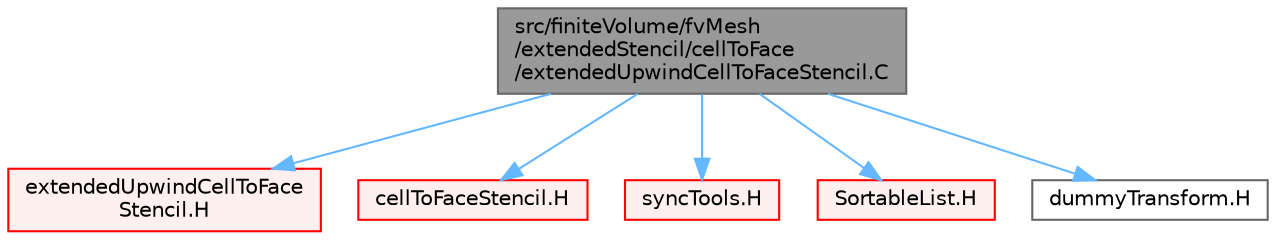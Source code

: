 digraph "src/finiteVolume/fvMesh/extendedStencil/cellToFace/extendedUpwindCellToFaceStencil.C"
{
 // LATEX_PDF_SIZE
  bgcolor="transparent";
  edge [fontname=Helvetica,fontsize=10,labelfontname=Helvetica,labelfontsize=10];
  node [fontname=Helvetica,fontsize=10,shape=box,height=0.2,width=0.4];
  Node1 [id="Node000001",label="src/finiteVolume/fvMesh\l/extendedStencil/cellToFace\l/extendedUpwindCellToFaceStencil.C",height=0.2,width=0.4,color="gray40", fillcolor="grey60", style="filled", fontcolor="black",tooltip=" "];
  Node1 -> Node2 [id="edge1_Node000001_Node000002",color="steelblue1",style="solid",tooltip=" "];
  Node2 [id="Node000002",label="extendedUpwindCellToFace\lStencil.H",height=0.2,width=0.4,color="red", fillcolor="#FFF0F0", style="filled",URL="$extendedUpwindCellToFaceStencil_8H.html",tooltip=" "];
  Node1 -> Node402 [id="edge2_Node000001_Node000402",color="steelblue1",style="solid",tooltip=" "];
  Node402 [id="Node000402",label="cellToFaceStencil.H",height=0.2,width=0.4,color="red", fillcolor="#FFF0F0", style="filled",URL="$cellToFaceStencil_8H.html",tooltip=" "];
  Node1 -> Node408 [id="edge3_Node000001_Node000408",color="steelblue1",style="solid",tooltip=" "];
  Node408 [id="Node000408",label="syncTools.H",height=0.2,width=0.4,color="red", fillcolor="#FFF0F0", style="filled",URL="$syncTools_8H.html",tooltip=" "];
  Node1 -> Node409 [id="edge4_Node000001_Node000409",color="steelblue1",style="solid",tooltip=" "];
  Node409 [id="Node000409",label="SortableList.H",height=0.2,width=0.4,color="red", fillcolor="#FFF0F0", style="filled",URL="$SortableList_8H.html",tooltip=" "];
  Node1 -> Node410 [id="edge5_Node000001_Node000410",color="steelblue1",style="solid",tooltip=" "];
  Node410 [id="Node000410",label="dummyTransform.H",height=0.2,width=0.4,color="grey40", fillcolor="white", style="filled",URL="$dummyTransform_8H.html",tooltip="Dummy transform to be used with syncTools."];
}
